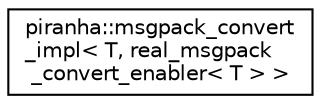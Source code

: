 digraph "Graphical Class Hierarchy"
{
  edge [fontname="Helvetica",fontsize="10",labelfontname="Helvetica",labelfontsize="10"];
  node [fontname="Helvetica",fontsize="10",shape=record];
  rankdir="LR";
  Node0 [label="piranha::msgpack_convert\l_impl\< T, real_msgpack\l_convert_enabler\< T \> \>",height=0.2,width=0.4,color="black", fillcolor="white", style="filled",URL="$structpiranha_1_1msgpack__convert__impl_3_01_t_00_01real__msgpack__convert__enabler_3_01_t_01_4_01_4.html",tooltip="Specialisation of piranha::msgpack_convert() for piranha::real. "];
}
